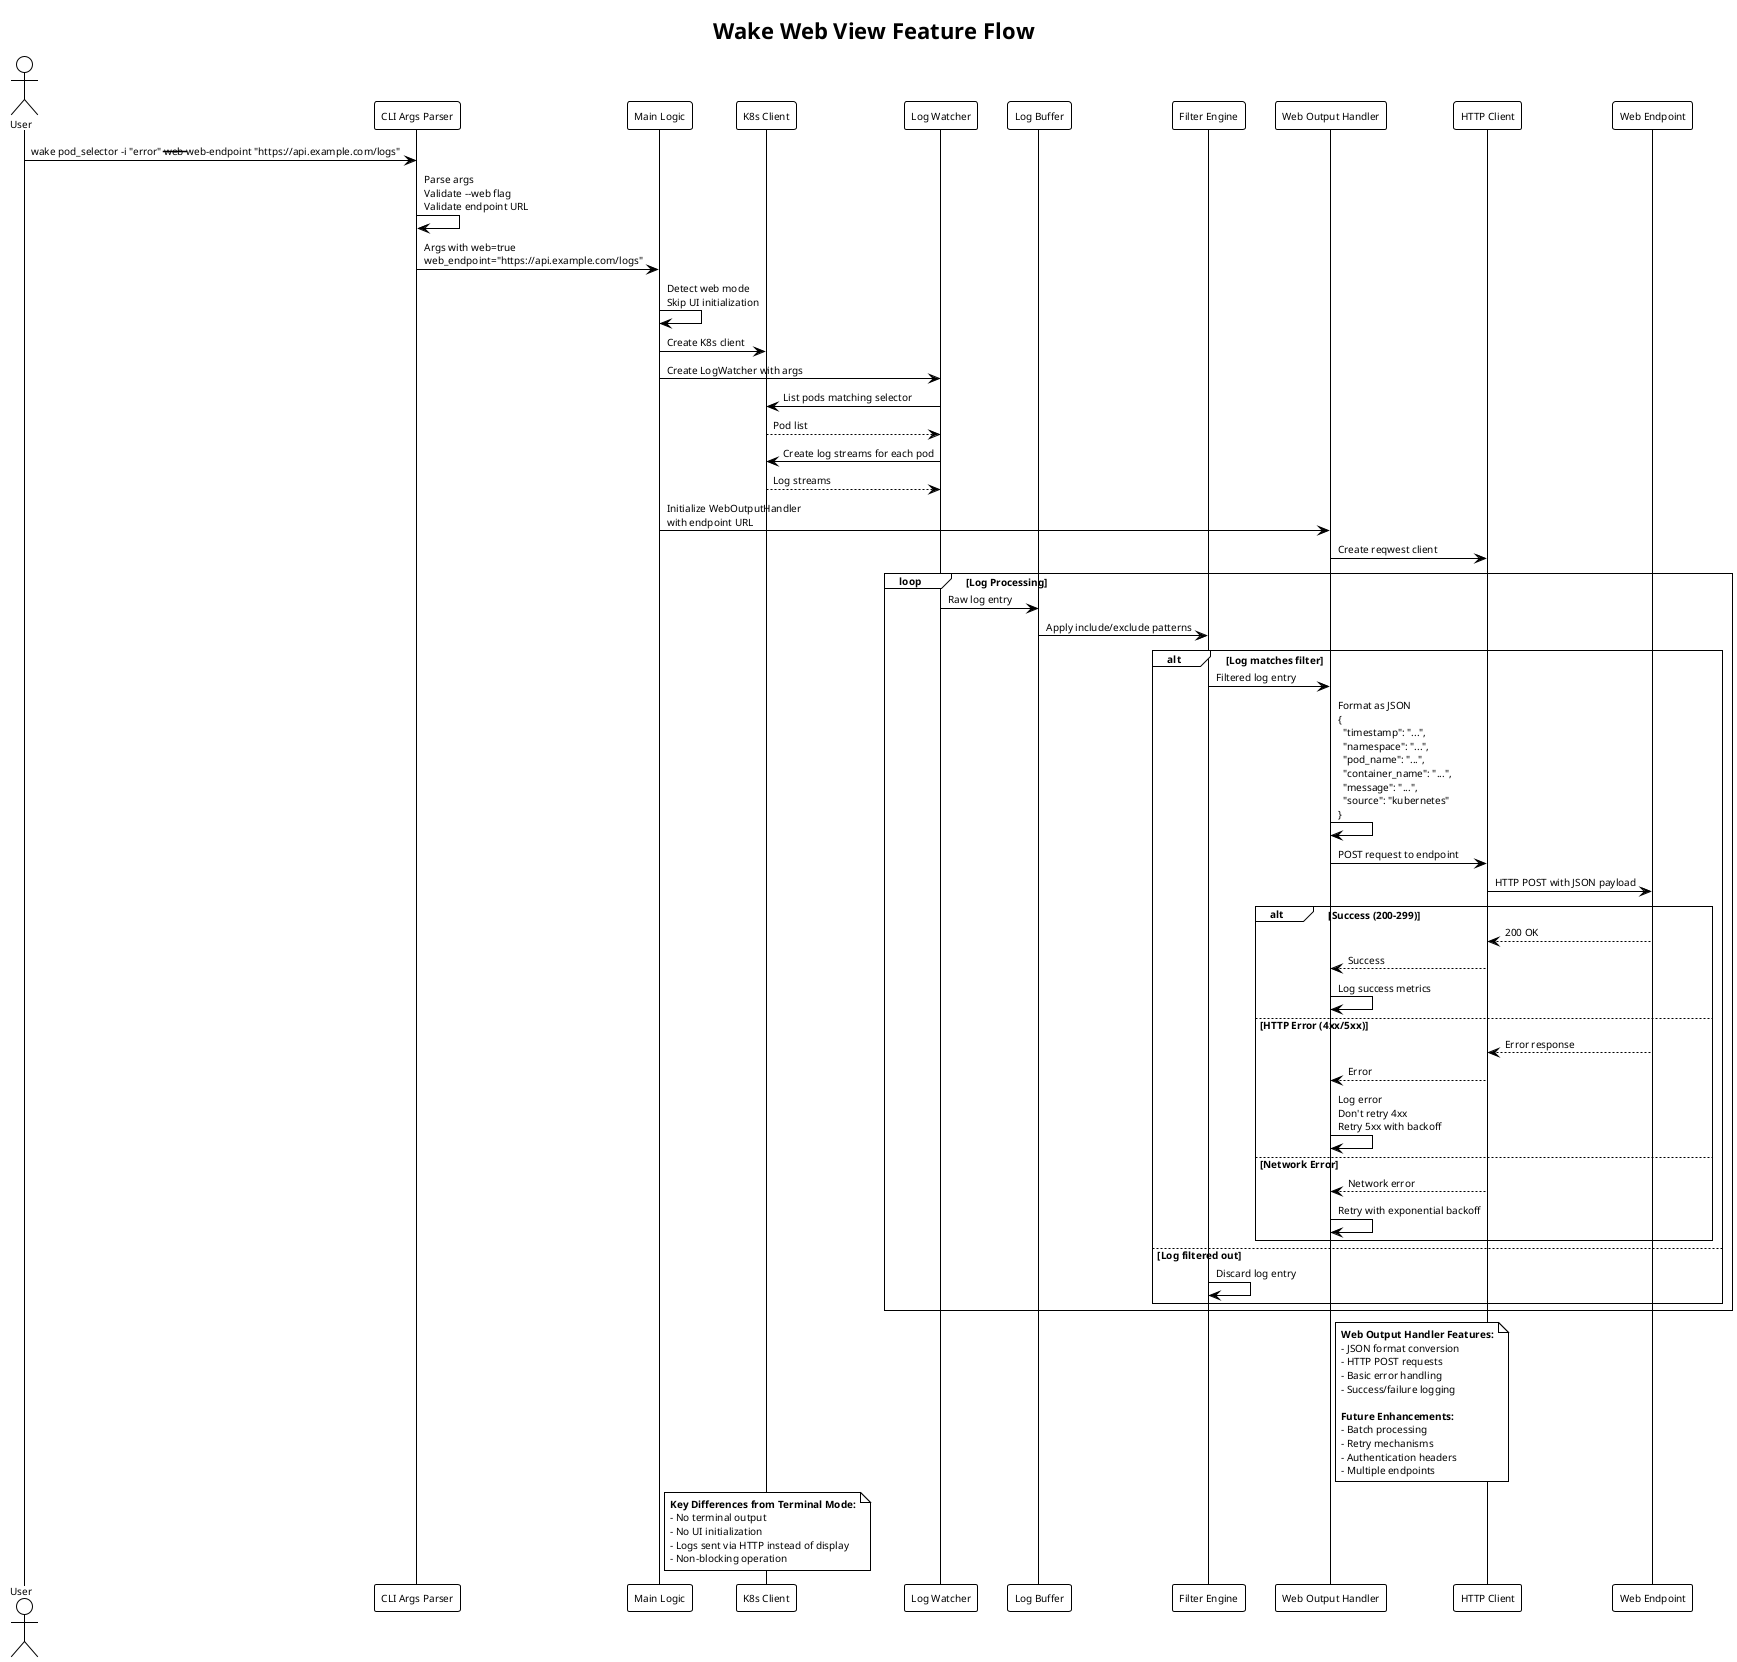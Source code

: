 @startuml web_view_flow
!theme plain
skinparam backgroundColor #FFFFFF
skinparam defaultFontName "Arial"
skinparam defaultFontSize 10

title Wake Web View Feature Flow

actor User
participant "CLI Args Parser" as CLI
participant "Main Logic" as Main
participant "K8s Client" as K8s
participant "Log Watcher" as Watcher
participant "Log Buffer" as Buffer
participant "Filter Engine" as Filter
participant "Web Output Handler" as WebHandler
participant "HTTP Client" as HTTP
participant "Web Endpoint" as Endpoint

User -> CLI: wake pod_selector -i "error" --web --web-endpoint "https://api.example.com/logs"

CLI -> CLI: Parse args\nValidate --web flag\nValidate endpoint URL
CLI -> Main: Args with web=true\nweb_endpoint="https://api.example.com/logs"

Main -> Main: Detect web mode\nSkip UI initialization
Main -> K8s: Create K8s client
Main -> Watcher: Create LogWatcher with args

Watcher -> K8s: List pods matching selector
K8s --> Watcher: Pod list
Watcher -> K8s: Create log streams for each pod
K8s --> Watcher: Log streams

Main -> WebHandler: Initialize WebOutputHandler\nwith endpoint URL
WebHandler -> HTTP: Create reqwest client

loop Log Processing
    Watcher -> Buffer: Raw log entry
    Buffer -> Filter: Apply include/exclude patterns
    
    alt Log matches filter
        Filter -> WebHandler: Filtered log entry
        WebHandler -> WebHandler: Format as JSON\n{\n  "timestamp": "...",\n  "namespace": "...",\n  "pod_name": "...",\n  "container_name": "...",\n  "message": "...",\n  "source": "kubernetes"\n}
        
        WebHandler -> HTTP: POST request to endpoint
        HTTP -> Endpoint: HTTP POST with JSON payload
        
        alt Success (200-299)
            Endpoint --> HTTP: 200 OK
            HTTP --> WebHandler: Success
            WebHandler -> WebHandler: Log success metrics
        else HTTP Error (4xx/5xx)
            Endpoint --> HTTP: Error response
            HTTP --> WebHandler: Error
            WebHandler -> WebHandler: Log error\nDon't retry 4xx\nRetry 5xx with backoff
        else Network Error
            HTTP --> WebHandler: Network error
            WebHandler -> WebHandler: Retry with exponential backoff
        end
    else Log filtered out
        Filter -> Filter: Discard log entry
    end
end

note right of WebHandler
  **Web Output Handler Features:**
  - JSON format conversion
  - HTTP POST requests
  - Basic error handling
  - Success/failure logging
  
  **Future Enhancements:**
  - Batch processing
  - Retry mechanisms
  - Authentication headers
  - Multiple endpoints
end note

note right of Main
  **Key Differences from Terminal Mode:**
  - No terminal output
  - No UI initialization
  - Logs sent via HTTP instead of display
  - Non-blocking operation
end note

@enduml